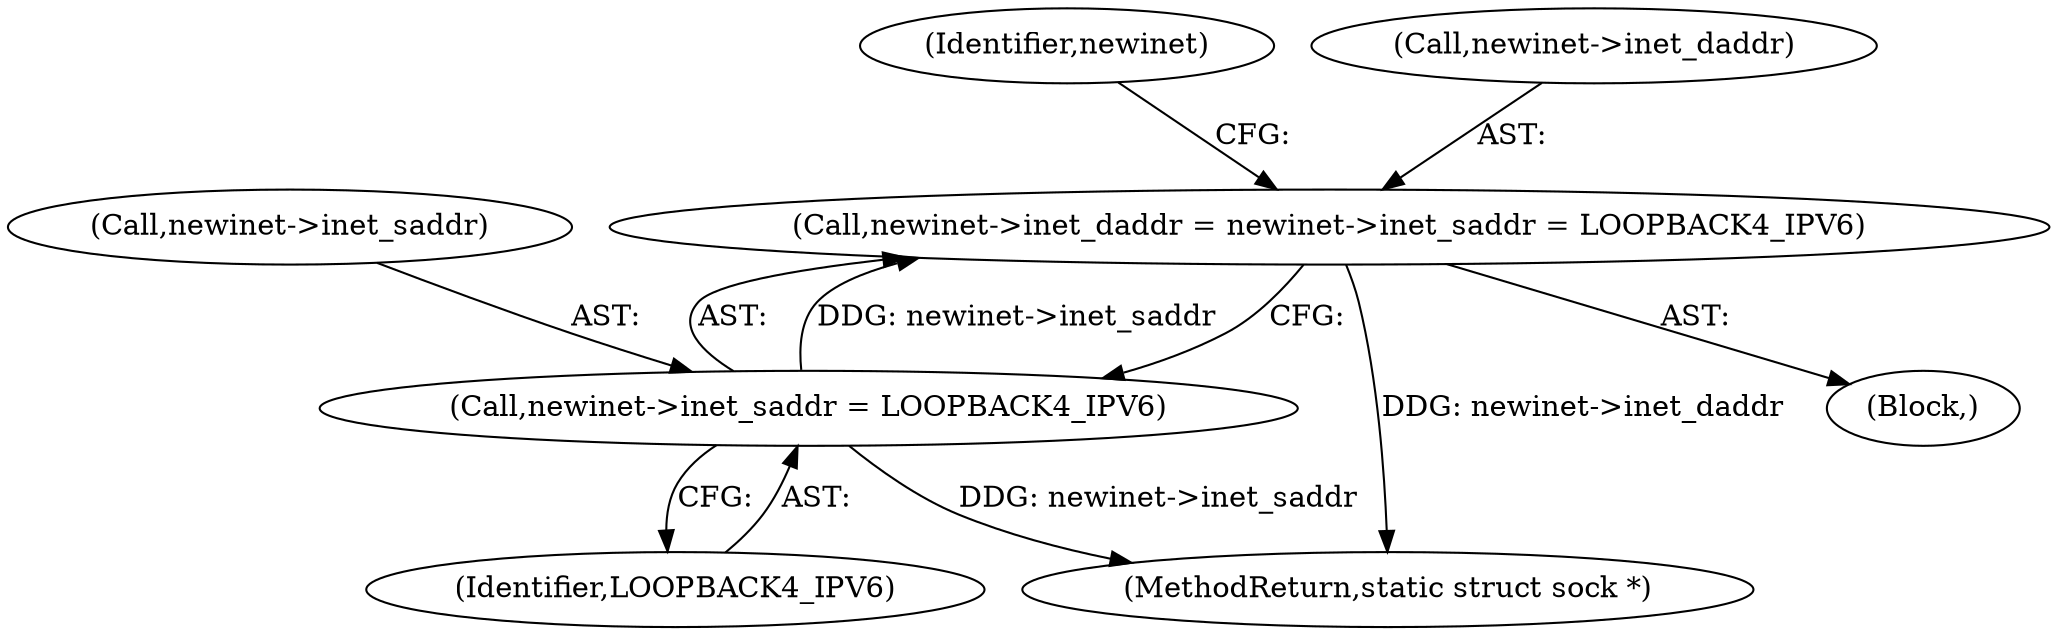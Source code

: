 digraph "0_linux_45f6fad84cc305103b28d73482b344d7f5b76f39_0@pointer" {
"1000419" [label="(Call,newinet->inet_daddr = newinet->inet_saddr = LOOPBACK4_IPV6)"];
"1000423" [label="(Call,newinet->inet_saddr = LOOPBACK4_IPV6)"];
"1000430" [label="(Identifier,newinet)"];
"1000504" [label="(MethodReturn,static struct sock *)"];
"1000115" [label="(Block,)"];
"1000424" [label="(Call,newinet->inet_saddr)"];
"1000427" [label="(Identifier,LOOPBACK4_IPV6)"];
"1000420" [label="(Call,newinet->inet_daddr)"];
"1000423" [label="(Call,newinet->inet_saddr = LOOPBACK4_IPV6)"];
"1000419" [label="(Call,newinet->inet_daddr = newinet->inet_saddr = LOOPBACK4_IPV6)"];
"1000419" -> "1000115"  [label="AST: "];
"1000419" -> "1000423"  [label="CFG: "];
"1000420" -> "1000419"  [label="AST: "];
"1000423" -> "1000419"  [label="AST: "];
"1000430" -> "1000419"  [label="CFG: "];
"1000419" -> "1000504"  [label="DDG: newinet->inet_daddr"];
"1000423" -> "1000419"  [label="DDG: newinet->inet_saddr"];
"1000423" -> "1000427"  [label="CFG: "];
"1000424" -> "1000423"  [label="AST: "];
"1000427" -> "1000423"  [label="AST: "];
"1000423" -> "1000504"  [label="DDG: newinet->inet_saddr"];
}
